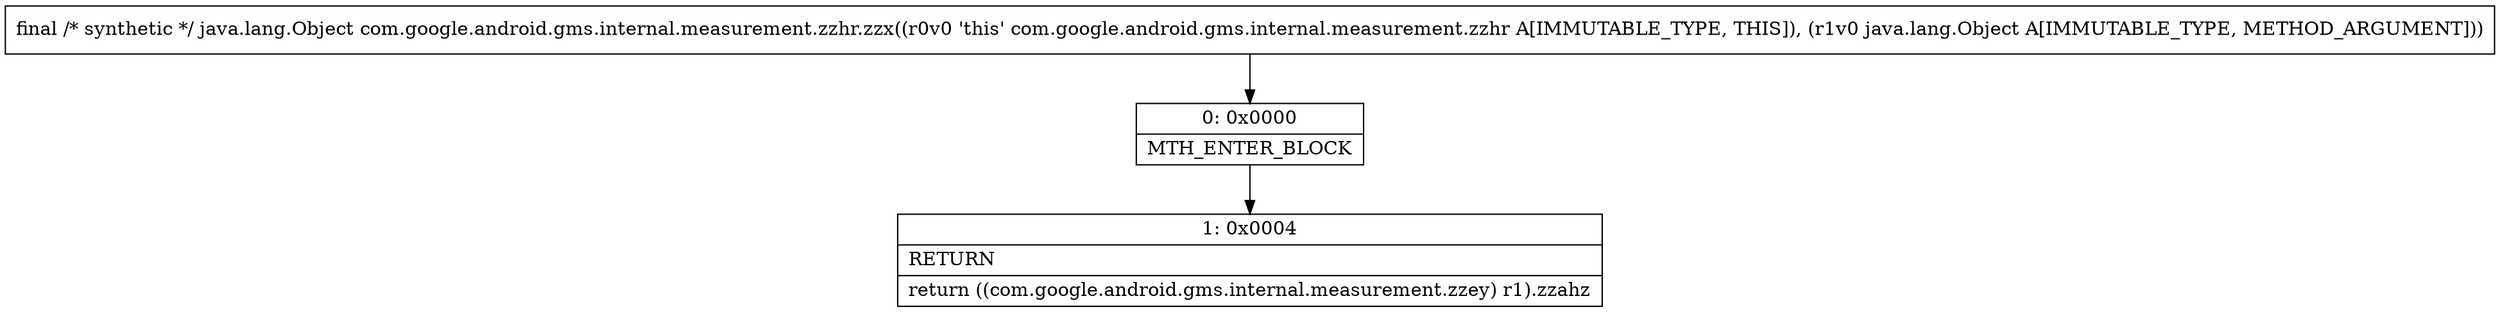 digraph "CFG forcom.google.android.gms.internal.measurement.zzhr.zzx(Ljava\/lang\/Object;)Ljava\/lang\/Object;" {
Node_0 [shape=record,label="{0\:\ 0x0000|MTH_ENTER_BLOCK\l}"];
Node_1 [shape=record,label="{1\:\ 0x0004|RETURN\l|return ((com.google.android.gms.internal.measurement.zzey) r1).zzahz\l}"];
MethodNode[shape=record,label="{final \/* synthetic *\/ java.lang.Object com.google.android.gms.internal.measurement.zzhr.zzx((r0v0 'this' com.google.android.gms.internal.measurement.zzhr A[IMMUTABLE_TYPE, THIS]), (r1v0 java.lang.Object A[IMMUTABLE_TYPE, METHOD_ARGUMENT])) }"];
MethodNode -> Node_0;
Node_0 -> Node_1;
}

